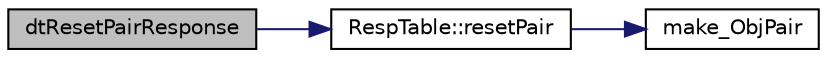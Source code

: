 digraph "dtResetPairResponse"
{
  edge [fontname="Helvetica",fontsize="10",labelfontname="Helvetica",labelfontsize="10"];
  node [fontname="Helvetica",fontsize="10",shape=record];
  rankdir="LR";
  Node1 [label="dtResetPairResponse",height=0.2,width=0.4,color="black", fillcolor="grey75", style="filled", fontcolor="black"];
  Node1 -> Node2 [color="midnightblue",fontsize="10",style="solid",fontname="Helvetica"];
  Node2 [label="RespTable::resetPair",height=0.2,width=0.4,color="black", fillcolor="white", style="filled",URL="$class_resp_table.html#aab3525a1f929c73112b968f466bafaf1"];
  Node2 -> Node3 [color="midnightblue",fontsize="10",style="solid",fontname="Helvetica"];
  Node3 [label="make_ObjPair",height=0.2,width=0.4,color="black", fillcolor="white", style="filled",URL="$_resp_table_8h.html#a147bd3ff217bf73c38e94e7b61ddec43"];
}
